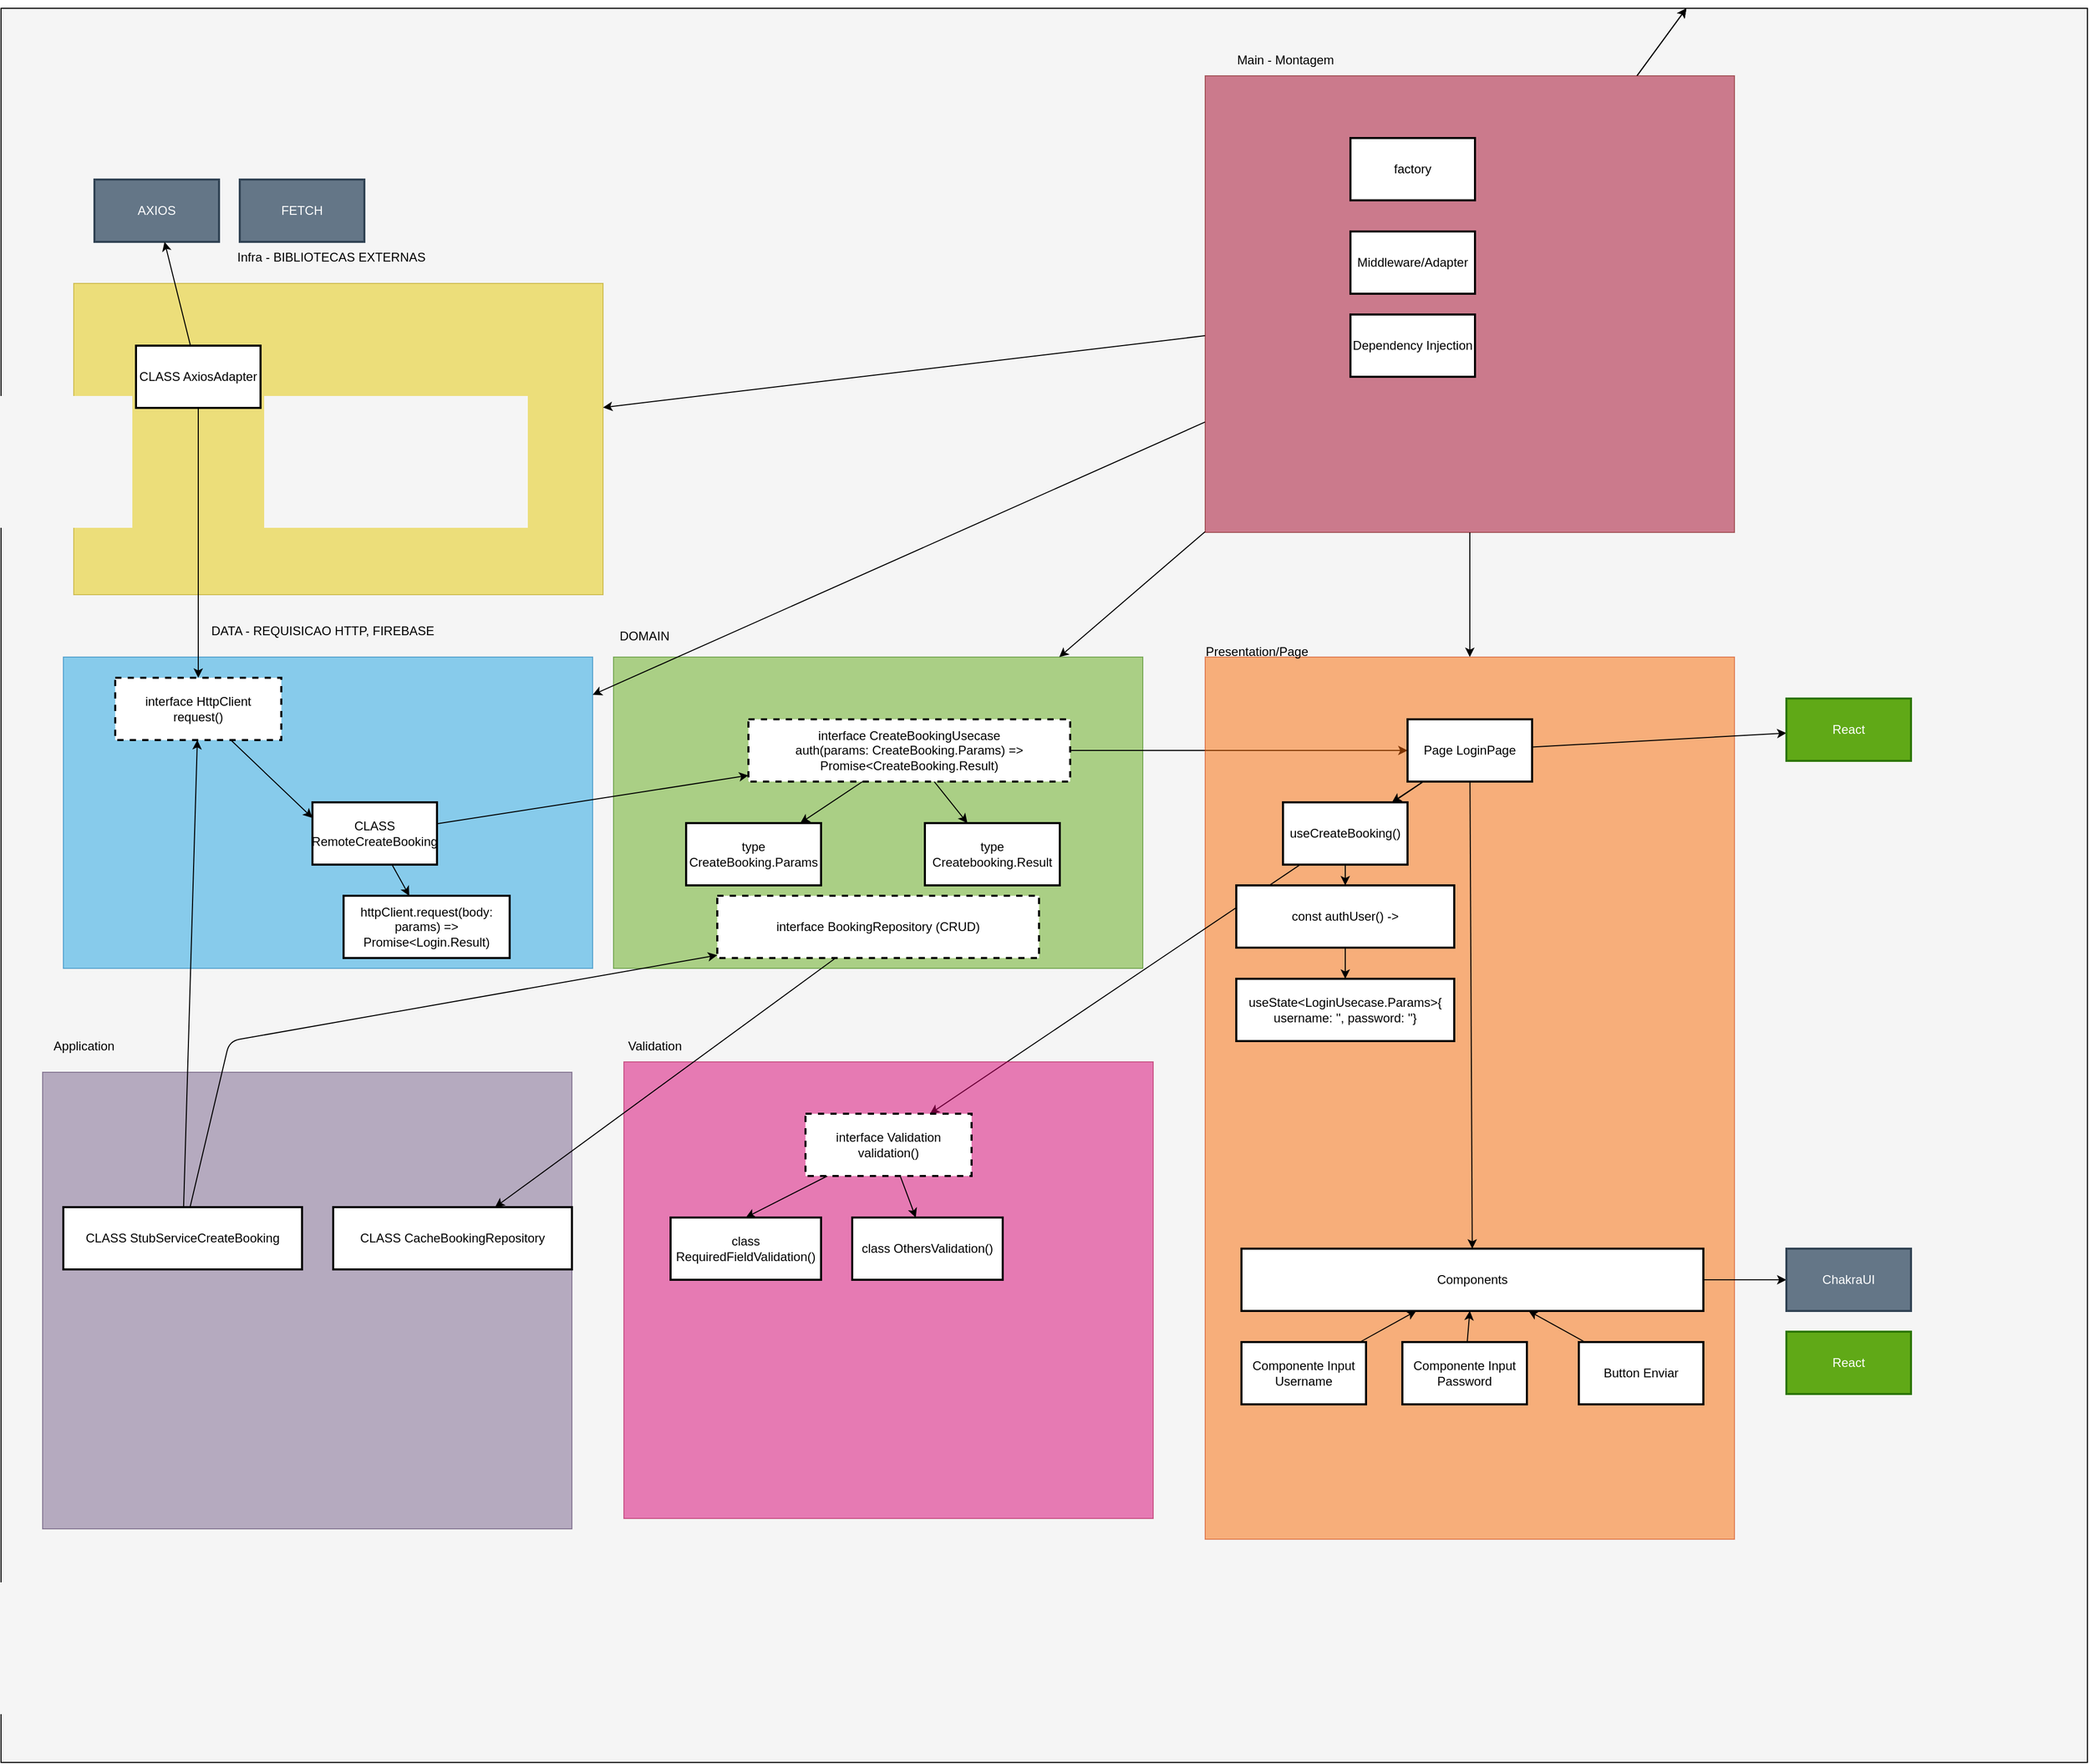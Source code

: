 <mxfile>
    <diagram id="tPKMsFgk3ZpSfHLXEZsq" name="Page-1">
        <mxGraphModel dx="3020" dy="2590" grid="1" gridSize="10" guides="1" tooltips="1" connect="1" arrows="1" fold="1" page="1" pageScale="1" pageWidth="850" pageHeight="1100" math="0" shadow="0">
            <root>
                <mxCell id="0"/>
                <mxCell id="1" parent="0"/>
                <mxCell id="3" value="" style="rounded=0;whiteSpace=wrap;html=1;fillColor=#f5f5f5;fontColor=#2B2D42;strokeColor=#000000;fontStyle=0" parent="1" vertex="1">
                    <mxGeometry x="-40" y="-55" width="2010" height="1690" as="geometry"/>
                </mxCell>
                <mxCell id="78" value="" style="rounded=0;whiteSpace=wrap;html=1;fontColor=#ffffff;opacity=50;fillColor=#60a917;strokeColor=#2D7600;" parent="1" vertex="1">
                    <mxGeometry x="550" y="570" width="510" height="300" as="geometry"/>
                </mxCell>
                <mxCell id="79" value="DOMAIN" style="text;html=1;strokeColor=none;fillColor=none;align=center;verticalAlign=middle;whiteSpace=wrap;rounded=0;fontColor=#000000;opacity=50;" parent="1" vertex="1">
                    <mxGeometry x="550" y="535" width="60" height="30" as="geometry"/>
                </mxCell>
                <mxCell id="82" value="" style="edgeStyle=none;html=1;strokeColor=#000000;fontColor=#000000;" parent="1" source="80" target="81" edge="1">
                    <mxGeometry relative="1" as="geometry"/>
                </mxCell>
                <mxCell id="84" value="" style="edgeStyle=none;html=1;strokeColor=#000000;fontColor=#000000;" parent="1" source="80" target="83" edge="1">
                    <mxGeometry relative="1" as="geometry"/>
                </mxCell>
                <mxCell id="192" style="edgeStyle=none;html=1;strokeColor=#000000;" parent="1" source="80" target="158" edge="1">
                    <mxGeometry relative="1" as="geometry"/>
                </mxCell>
                <mxCell id="80" value="interface CreateBookingUsecase&lt;br&gt;auth(params: CreateBooking.Params) =&amp;gt; Promise&amp;lt;CreateBooking.Result)" style="rounded=0;whiteSpace=wrap;html=1;fontColor=#000000;fillColor=#FFFFFF;strokeWidth=2;strokeColor=#000000;dashed=1;" parent="1" vertex="1">
                    <mxGeometry x="680" y="630" width="310" height="60" as="geometry"/>
                </mxCell>
                <mxCell id="81" value="type CreateBooking.Params" style="rounded=0;whiteSpace=wrap;html=1;fontColor=#000000;fillColor=#FFFFFF;strokeWidth=2;strokeColor=#000000;" parent="1" vertex="1">
                    <mxGeometry x="620" y="730" width="130" height="60" as="geometry"/>
                </mxCell>
                <mxCell id="83" value="type Createbooking.Result" style="rounded=0;whiteSpace=wrap;html=1;fontColor=#000000;fillColor=#FFFFFF;strokeWidth=2;strokeColor=#000000;" parent="1" vertex="1">
                    <mxGeometry x="850" y="730" width="130" height="60" as="geometry"/>
                </mxCell>
                <mxCell id="85" value="" style="rounded=0;whiteSpace=wrap;html=1;fontColor=#ffffff;opacity=50;fillColor=#1ba1e2;strokeColor=#006EAF;fontStyle=0" parent="1" vertex="1">
                    <mxGeometry x="20" y="570" width="510" height="300" as="geometry"/>
                </mxCell>
                <mxCell id="86" value="DATA - REQUISICAO HTTP, FIREBASE" style="text;html=1;strokeColor=none;fillColor=none;align=center;verticalAlign=middle;whiteSpace=wrap;rounded=0;fontColor=#000000;opacity=50;" parent="1" vertex="1">
                    <mxGeometry x="20" y="530" width="500" height="30" as="geometry"/>
                </mxCell>
                <mxCell id="88" style="edgeStyle=none;html=1;strokeColor=#000000;fontColor=#000000;" parent="1" source="87" target="80" edge="1">
                    <mxGeometry relative="1" as="geometry"/>
                </mxCell>
                <mxCell id="92" value="" style="edgeStyle=none;html=1;strokeColor=#000000;fontColor=#000000;" parent="1" source="87" target="91" edge="1">
                    <mxGeometry relative="1" as="geometry"/>
                </mxCell>
                <mxCell id="87" value="CLASS RemoteCreateBooking" style="rounded=0;whiteSpace=wrap;html=1;fontColor=#000000;fillColor=#FFFFFF;strokeWidth=2;strokeColor=#000000;" parent="1" vertex="1">
                    <mxGeometry x="260" y="710" width="120" height="60" as="geometry"/>
                </mxCell>
                <mxCell id="94" style="edgeStyle=none;html=1;entryX=0;entryY=0.25;entryDx=0;entryDy=0;strokeColor=#000000;fontColor=#000000;" parent="1" source="89" target="87" edge="1">
                    <mxGeometry relative="1" as="geometry"/>
                </mxCell>
                <mxCell id="89" value="interface HttpClient&lt;br&gt;request()" style="rounded=0;whiteSpace=wrap;html=1;fontColor=#000000;fillColor=#FFFFFF;strokeWidth=2;strokeColor=#000000;dashed=1;" parent="1" vertex="1">
                    <mxGeometry x="70" y="590" width="160" height="60" as="geometry"/>
                </mxCell>
                <mxCell id="91" value="httpClient.request(body: params) =&amp;gt; Promise&amp;lt;Login.Result)" style="rounded=0;whiteSpace=wrap;html=1;fontColor=#000000;fillColor=#FFFFFF;strokeWidth=2;strokeColor=#000000;" parent="1" vertex="1">
                    <mxGeometry x="290" y="800" width="160" height="60" as="geometry"/>
                </mxCell>
                <mxCell id="97" value="" style="rounded=0;whiteSpace=wrap;html=1;fontColor=#000000;opacity=50;fillColor=#e3c800;strokeColor=#B09500;" parent="1" vertex="1">
                    <mxGeometry x="30" y="210" width="510" height="300" as="geometry"/>
                </mxCell>
                <mxCell id="98" value="Infra - BIBLIOTECAS EXTERNAS&amp;nbsp;" style="text;html=1;strokeColor=none;fillColor=none;align=center;verticalAlign=middle;whiteSpace=wrap;rounded=0;fontColor=#000000;opacity=50;" parent="1" vertex="1">
                    <mxGeometry x="30" y="170" width="500" height="30" as="geometry"/>
                </mxCell>
                <mxCell id="99" value="AXIOS" style="rounded=0;whiteSpace=wrap;html=1;fontColor=#ffffff;fillColor=#647687;strokeWidth=2;strokeColor=#314354;" parent="1" vertex="1">
                    <mxGeometry x="50" y="110" width="120" height="60" as="geometry"/>
                </mxCell>
                <mxCell id="100" value="FETCH" style="rounded=0;whiteSpace=wrap;html=1;fontColor=#ffffff;fillColor=#647687;strokeWidth=2;strokeColor=#314354;" parent="1" vertex="1">
                    <mxGeometry x="190" y="110" width="120" height="60" as="geometry"/>
                </mxCell>
                <mxCell id="106" style="edgeStyle=none;html=1;strokeColor=#000000;fontColor=#000000;" parent="1" source="103" target="89" edge="1">
                    <mxGeometry relative="1" as="geometry"/>
                </mxCell>
                <mxCell id="108" style="edgeStyle=none;html=1;strokeColor=#000000;fontColor=#000000;" parent="1" source="103" target="99" edge="1">
                    <mxGeometry relative="1" as="geometry"/>
                </mxCell>
                <mxCell id="103" value="CLASS AxiosAdapter" style="rounded=0;whiteSpace=wrap;html=1;fontColor=#000000;fillColor=#FFFFFF;strokeWidth=2;strokeColor=#000000;" parent="1" vertex="1">
                    <mxGeometry x="90" y="270" width="120" height="60" as="geometry"/>
                </mxCell>
                <mxCell id="154" value="" style="rounded=0;whiteSpace=wrap;html=1;fontColor=#000000;opacity=50;fillColor=#fa6800;strokeColor=#C73500;" parent="1" vertex="1">
                    <mxGeometry x="1120" y="570" width="510" height="850" as="geometry"/>
                </mxCell>
                <mxCell id="155" value="Main - Montagem" style="text;html=1;strokeColor=none;fillColor=none;align=center;verticalAlign=middle;whiteSpace=wrap;rounded=0;fontColor=#000000;opacity=50;" parent="1" vertex="1">
                    <mxGeometry x="1135" y="-20" width="125" height="30" as="geometry"/>
                </mxCell>
                <mxCell id="185" style="edgeStyle=none;html=1;strokeColor=#000000;" parent="1" source="158" target="178" edge="1">
                    <mxGeometry relative="1" as="geometry"/>
                </mxCell>
                <mxCell id="196" style="edgeStyle=none;html=1;strokeColor=#000000;" parent="1" source="158" target="193" edge="1">
                    <mxGeometry relative="1" as="geometry"/>
                </mxCell>
                <mxCell id="224" style="edgeStyle=none;html=1;strokeColor=#000000;entryX=0.75;entryY=0;entryDx=0;entryDy=0;" parent="1" source="158" target="251" edge="1">
                    <mxGeometry relative="1" as="geometry"/>
                </mxCell>
                <mxCell id="257" style="edgeStyle=none;html=1;strokeColor=#000000;" edge="1" parent="1" source="158" target="207">
                    <mxGeometry relative="1" as="geometry"/>
                </mxCell>
                <mxCell id="158" value="Page LoginPage" style="rounded=0;whiteSpace=wrap;html=1;fontColor=#000000;fillColor=#FFFFFF;strokeWidth=2;strokeColor=#000000;" parent="1" vertex="1">
                    <mxGeometry x="1315" y="630" width="120" height="60" as="geometry"/>
                </mxCell>
                <mxCell id="163" value="useState&amp;lt;LoginUsecase.Params&amp;gt;{&lt;br&gt;username: '', password: ''}" style="rounded=0;whiteSpace=wrap;html=1;fontColor=#000000;fillColor=#FFFFFF;strokeWidth=2;strokeColor=#000000;" parent="1" vertex="1">
                    <mxGeometry x="1150" y="880" width="210" height="60" as="geometry"/>
                </mxCell>
                <mxCell id="188" style="edgeStyle=none;html=1;strokeColor=#000000;" parent="1" source="178" target="187" edge="1">
                    <mxGeometry relative="1" as="geometry"/>
                </mxCell>
                <mxCell id="178" value="Components" style="rounded=0;whiteSpace=wrap;html=1;fontColor=#000000;fillColor=#FFFFFF;strokeWidth=2;strokeColor=#000000;" parent="1" vertex="1">
                    <mxGeometry x="1155" y="1140" width="445" height="60" as="geometry"/>
                </mxCell>
                <mxCell id="184" value="" style="edgeStyle=none;html=1;strokeColor=#000000;" parent="1" source="179" target="178" edge="1">
                    <mxGeometry relative="1" as="geometry"/>
                </mxCell>
                <mxCell id="179" value="Componente Input Username" style="rounded=0;whiteSpace=wrap;html=1;fontColor=#000000;fillColor=#FFFFFF;strokeWidth=2;strokeColor=#000000;" parent="1" vertex="1">
                    <mxGeometry x="1155" y="1230" width="120" height="60" as="geometry"/>
                </mxCell>
                <mxCell id="183" value="" style="edgeStyle=none;html=1;strokeColor=#000000;" parent="1" source="180" target="178" edge="1">
                    <mxGeometry relative="1" as="geometry"/>
                </mxCell>
                <mxCell id="180" value="Componente Input Password" style="rounded=0;whiteSpace=wrap;html=1;fontColor=#000000;fillColor=#FFFFFF;strokeWidth=2;strokeColor=#000000;" parent="1" vertex="1">
                    <mxGeometry x="1310" y="1230" width="120" height="60" as="geometry"/>
                </mxCell>
                <mxCell id="182" value="" style="edgeStyle=none;html=1;strokeColor=#000000;" parent="1" source="181" target="178" edge="1">
                    <mxGeometry relative="1" as="geometry"/>
                </mxCell>
                <mxCell id="181" value="Button Enviar" style="rounded=0;whiteSpace=wrap;html=1;fontColor=#000000;fillColor=#FFFFFF;strokeWidth=2;strokeColor=#000000;" parent="1" vertex="1">
                    <mxGeometry x="1480" y="1230" width="120" height="60" as="geometry"/>
                </mxCell>
                <mxCell id="187" value="ChakraUI" style="rounded=0;whiteSpace=wrap;html=1;fontColor=#ffffff;fillColor=#647687;strokeWidth=2;strokeColor=#314354;" parent="1" vertex="1">
                    <mxGeometry x="1680" y="1140" width="120" height="60" as="geometry"/>
                </mxCell>
                <mxCell id="197" style="edgeStyle=none;html=1;entryX=0.5;entryY=0;entryDx=0;entryDy=0;strokeColor=#000000;" parent="1" source="190" target="163" edge="1">
                    <mxGeometry relative="1" as="geometry"/>
                </mxCell>
                <mxCell id="190" value="&amp;nbsp;const authUser() -&amp;gt;&amp;nbsp;" style="rounded=0;whiteSpace=wrap;html=1;fontColor=#000000;fillColor=#FFFFFF;strokeWidth=2;strokeColor=#000000;" parent="1" vertex="1">
                    <mxGeometry x="1150" y="790" width="210" height="60" as="geometry"/>
                </mxCell>
                <mxCell id="195" style="edgeStyle=none;html=1;strokeColor=#000000;" parent="1" source="193" target="190" edge="1">
                    <mxGeometry relative="1" as="geometry"/>
                </mxCell>
                <mxCell id="193" value="useCreateBooking()" style="rounded=0;whiteSpace=wrap;html=1;fontColor=#000000;fillColor=#FFFFFF;strokeWidth=2;strokeColor=#000000;" parent="1" vertex="1">
                    <mxGeometry x="1195" y="710" width="120" height="60" as="geometry"/>
                </mxCell>
                <mxCell id="226" style="edgeStyle=none;html=1;strokeColor=#000000;" parent="1" source="203" target="97" edge="1">
                    <mxGeometry relative="1" as="geometry"/>
                </mxCell>
                <mxCell id="227" style="edgeStyle=none;html=1;strokeColor=#000000;" parent="1" source="203" target="78" edge="1">
                    <mxGeometry relative="1" as="geometry"/>
                </mxCell>
                <mxCell id="228" style="edgeStyle=none;html=1;strokeColor=#000000;" parent="1" source="203" target="85" edge="1">
                    <mxGeometry relative="1" as="geometry"/>
                </mxCell>
                <mxCell id="247" style="edgeStyle=none;html=1;" edge="1" parent="1" source="203" target="3">
                    <mxGeometry relative="1" as="geometry"/>
                </mxCell>
                <mxCell id="248" style="edgeStyle=none;html=1;" edge="1" parent="1" source="203" target="3">
                    <mxGeometry relative="1" as="geometry"/>
                </mxCell>
                <mxCell id="249" style="edgeStyle=none;html=1;" edge="1" parent="1" source="203" target="3">
                    <mxGeometry relative="1" as="geometry"/>
                </mxCell>
                <mxCell id="203" value="" style="rounded=0;whiteSpace=wrap;html=1;fontColor=#ffffff;opacity=50;fillColor=#a20025;strokeColor=#6F0000;fontStyle=1" parent="1" vertex="1">
                    <mxGeometry x="1120" y="10" width="510" height="440" as="geometry"/>
                </mxCell>
                <mxCell id="204" value="Presentation/Page" style="text;html=1;strokeColor=none;fillColor=none;align=center;verticalAlign=middle;whiteSpace=wrap;rounded=0;fontColor=#000000;opacity=50;" parent="1" vertex="1">
                    <mxGeometry x="1140" y="550" width="60" height="30" as="geometry"/>
                </mxCell>
                <mxCell id="205" value="factory" style="rounded=0;whiteSpace=wrap;html=1;fontColor=#000000;fillColor=#FFFFFF;strokeWidth=2;strokeColor=#000000;" parent="1" vertex="1">
                    <mxGeometry x="1260" y="70" width="120" height="60" as="geometry"/>
                </mxCell>
                <mxCell id="207" value="React" style="rounded=0;whiteSpace=wrap;html=1;fontColor=#ffffff;fillColor=#60a917;strokeWidth=2;strokeColor=#2D7600;" parent="1" vertex="1">
                    <mxGeometry x="1680" y="610" width="120" height="60" as="geometry"/>
                </mxCell>
                <mxCell id="211" value="React" style="rounded=0;whiteSpace=wrap;html=1;fontColor=#ffffff;fillColor=#60a917;strokeWidth=2;strokeColor=#2D7600;" parent="1" vertex="1">
                    <mxGeometry x="1680" y="1220" width="120" height="60" as="geometry"/>
                </mxCell>
                <mxCell id="219" value="Middleware/Adapter" style="rounded=0;whiteSpace=wrap;html=1;fontColor=#000000;fillColor=#FFFFFF;strokeWidth=2;strokeColor=#000000;" parent="1" vertex="1">
                    <mxGeometry x="1260" y="160" width="120" height="60" as="geometry"/>
                </mxCell>
                <mxCell id="220" value="" style="rounded=0;whiteSpace=wrap;html=1;fontColor=#ffffff;opacity=50;fillColor=#d80073;strokeColor=#A50040;" parent="1" vertex="1">
                    <mxGeometry x="560" y="960" width="510" height="440" as="geometry"/>
                </mxCell>
                <mxCell id="221" value="Validation" style="text;html=1;strokeColor=none;fillColor=none;align=center;verticalAlign=middle;whiteSpace=wrap;rounded=0;fontColor=#000000;opacity=50;" parent="1" vertex="1">
                    <mxGeometry x="560" y="930" width="60" height="30" as="geometry"/>
                </mxCell>
                <mxCell id="229" value="Dependency Injection" style="rounded=0;whiteSpace=wrap;html=1;fontColor=#000000;fillColor=#FFFFFF;strokeWidth=2;strokeColor=#000000;" parent="1" vertex="1">
                    <mxGeometry x="1260" y="240" width="120" height="60" as="geometry"/>
                </mxCell>
                <mxCell id="242" style="edgeStyle=none;html=1;entryX=0.5;entryY=1;entryDx=0;entryDy=0;strokeColor=#000000;" parent="1" source="231" edge="1">
                    <mxGeometry relative="1" as="geometry">
                        <mxPoint x="2510" y="270" as="targetPoint"/>
                    </mxGeometry>
                </mxCell>
                <mxCell id="241" style="edgeStyle=none;html=1;strokeColor=#000000;" parent="1" source="233" edge="1">
                    <mxGeometry relative="1" as="geometry">
                        <mxPoint x="2510" y="410" as="targetPoint"/>
                    </mxGeometry>
                </mxCell>
                <mxCell id="238" style="edgeStyle=none;html=1;strokeColor=#000000;" parent="1" source="235" edge="1">
                    <mxGeometry relative="1" as="geometry">
                        <mxPoint x="2460" y="550" as="targetPoint"/>
                    </mxGeometry>
                </mxCell>
                <mxCell id="239" style="edgeStyle=none;html=1;entryX=0.5;entryY=1;entryDx=0;entryDy=0;strokeColor=#000000;" parent="1" source="236" edge="1">
                    <mxGeometry relative="1" as="geometry">
                        <mxPoint x="2510" y="550" as="targetPoint"/>
                    </mxGeometry>
                </mxCell>
                <mxCell id="240" style="edgeStyle=none;html=1;strokeColor=#000000;" parent="1" source="237" edge="1">
                    <mxGeometry relative="1" as="geometry">
                        <mxPoint x="2560" y="550" as="targetPoint"/>
                    </mxGeometry>
                </mxCell>
                <mxCell id="246" style="edgeStyle=none;html=1;strokeColor=#000000;" parent="1" target="243" edge="1">
                    <mxGeometry relative="1" as="geometry">
                        <mxPoint x="2666" y="580" as="sourcePoint"/>
                    </mxGeometry>
                </mxCell>
                <mxCell id="244" style="edgeStyle=none;html=1;entryX=1;entryY=0.5;entryDx=0;entryDy=0;strokeColor=#000000;" parent="1" source="243" edge="1">
                    <mxGeometry relative="1" as="geometry">
                        <mxPoint x="2570" y="240" as="targetPoint"/>
                    </mxGeometry>
                </mxCell>
                <mxCell id="250" style="edgeStyle=none;html=1;strokeColor=#000000;exitX=0.5;exitY=1;exitDx=0;exitDy=0;entryX=0.5;entryY=0;entryDx=0;entryDy=0;" edge="1" parent="1" source="203" target="154">
                    <mxGeometry relative="1" as="geometry">
                        <mxPoint x="1130" y="459.211" as="sourcePoint"/>
                        <mxPoint x="989.49" y="580" as="targetPoint"/>
                    </mxGeometry>
                </mxCell>
                <mxCell id="254" style="edgeStyle=none;html=1;entryX=0.5;entryY=0;entryDx=0;entryDy=0;" edge="1" parent="1" source="251" target="253">
                    <mxGeometry relative="1" as="geometry"/>
                </mxCell>
                <mxCell id="256" style="edgeStyle=none;html=1;" edge="1" parent="1" source="251" target="255">
                    <mxGeometry relative="1" as="geometry"/>
                </mxCell>
                <mxCell id="251" value="interface Validation&lt;br&gt;validation()" style="rounded=0;whiteSpace=wrap;html=1;fontColor=#000000;fillColor=#FFFFFF;strokeWidth=2;strokeColor=#000000;dashed=1;" vertex="1" parent="1">
                    <mxGeometry x="735" y="1010" width="160" height="60" as="geometry"/>
                </mxCell>
                <mxCell id="253" value="class RequiredFieldValidation()" style="rounded=0;whiteSpace=wrap;html=1;fontColor=#000000;fillColor=#FFFFFF;strokeWidth=2;strokeColor=#000000;" vertex="1" parent="1">
                    <mxGeometry x="605" y="1110" width="145" height="60" as="geometry"/>
                </mxCell>
                <mxCell id="255" value="class OthersValidation()" style="rounded=0;whiteSpace=wrap;html=1;fontColor=#000000;fillColor=#FFFFFF;strokeWidth=2;strokeColor=#000000;" vertex="1" parent="1">
                    <mxGeometry x="780" y="1110" width="145" height="60" as="geometry"/>
                </mxCell>
                <mxCell id="258" value="" style="rounded=0;whiteSpace=wrap;html=1;fontColor=#ffffff;opacity=50;fillColor=#76608a;strokeColor=#432D57;" vertex="1" parent="1">
                    <mxGeometry y="970" width="510" height="440" as="geometry"/>
                </mxCell>
                <mxCell id="259" value="Application" style="text;html=1;strokeColor=none;fillColor=none;align=center;verticalAlign=middle;whiteSpace=wrap;rounded=0;fontColor=#000000;opacity=50;" vertex="1" parent="1">
                    <mxGeometry x="10" y="930" width="60" height="30" as="geometry"/>
                </mxCell>
                <mxCell id="266" style="edgeStyle=none;html=1;strokeColor=#000000;" edge="1" parent="1" source="260" target="89">
                    <mxGeometry relative="1" as="geometry"/>
                </mxCell>
                <mxCell id="267" style="edgeStyle=none;html=1;strokeColor=#000000;" edge="1" parent="1" source="260" target="262">
                    <mxGeometry relative="1" as="geometry">
                        <Array as="points">
                            <mxPoint x="180" y="940"/>
                        </Array>
                    </mxGeometry>
                </mxCell>
                <mxCell id="260" value="CLASS StubServiceCreateBooking" style="rounded=0;whiteSpace=wrap;html=1;fontColor=#000000;fillColor=#FFFFFF;strokeWidth=2;strokeColor=#000000;" vertex="1" parent="1">
                    <mxGeometry x="20" y="1100" width="230" height="60" as="geometry"/>
                </mxCell>
                <mxCell id="261" value="CLASS CacheBookingRepository" style="rounded=0;whiteSpace=wrap;html=1;fontColor=#000000;fillColor=#FFFFFF;strokeWidth=2;strokeColor=#000000;" vertex="1" parent="1">
                    <mxGeometry x="280" y="1100" width="230" height="60" as="geometry"/>
                </mxCell>
                <mxCell id="263" style="edgeStyle=none;html=1;strokeColor=#000000;" edge="1" parent="1" source="262" target="261">
                    <mxGeometry relative="1" as="geometry"/>
                </mxCell>
                <mxCell id="262" value="interface BookingRepository (CRUD)" style="rounded=0;whiteSpace=wrap;html=1;fontColor=#000000;fillColor=#FFFFFF;strokeWidth=2;strokeColor=#000000;dashed=1;" vertex="1" parent="1">
                    <mxGeometry x="650" y="800" width="310" height="60" as="geometry"/>
                </mxCell>
            </root>
        </mxGraphModel>
    </diagram>
</mxfile>